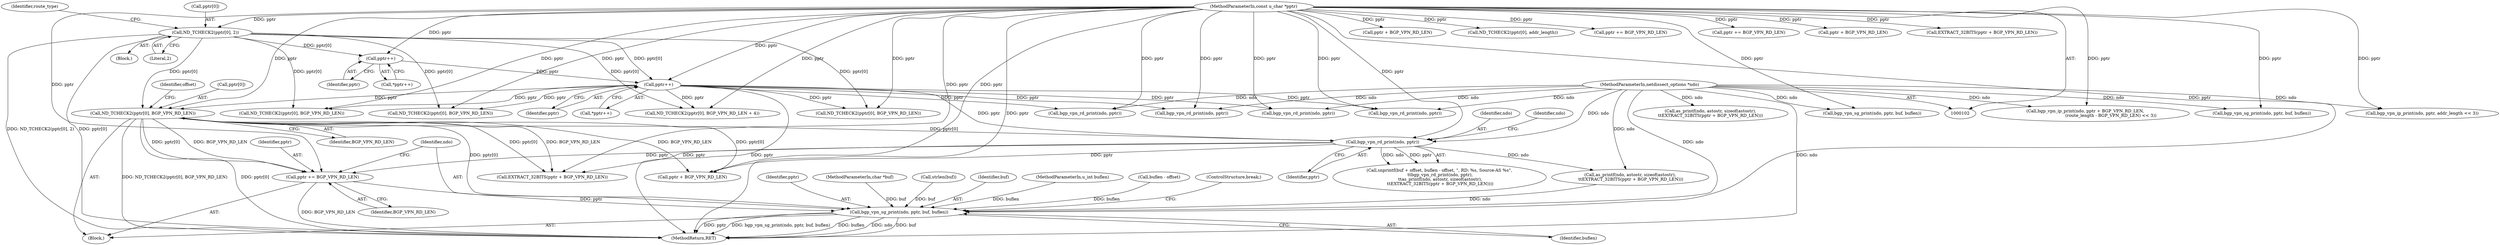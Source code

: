 digraph "0_tcpdump_d515b4b4a300479cdf1a6e0d1bb95bc1f9fee514@pointer" {
"1000327" [label="(Call,pptr += BGP_VPN_RD_LEN)"];
"1000298" [label="(Call,ND_TCHECK2(pptr[0], BGP_VPN_RD_LEN))"];
"1000113" [label="(Call,ND_TCHECK2(pptr[0], 2))"];
"1000104" [label="(MethodParameterIn,const u_char *pptr)"];
"1000126" [label="(Call,pptr++)"];
"1000121" [label="(Call,pptr++)"];
"1000315" [label="(Call,bgp_vpn_rd_print(ndo, pptr))"];
"1000103" [label="(MethodParameterIn,netdissect_options *ndo)"];
"1000330" [label="(Call,bgp_vpn_sg_print(ndo, pptr, buf, buflen))"];
"1000140" [label="(Block,)"];
"1000106" [label="(MethodParameterIn,u_int buflen)"];
"1000316" [label="(Identifier,ndo)"];
"1000311" [label="(Call,buflen - offset)"];
"1000328" [label="(Identifier,pptr)"];
"1000164" [label="(Call,pptr + BGP_VPN_RD_LEN)"];
"1000122" [label="(Identifier,pptr)"];
"1000242" [label="(Call,ND_TCHECK2(pptr[0], addr_length))"];
"1000323" [label="(Call,EXTRACT_32BITS(pptr + BGP_VPN_RD_LEN))"];
"1000232" [label="(Call,bgp_vpn_sg_print(ndo, pptr, buf, buflen))"];
"1000299" [label="(Call,pptr[0])"];
"1000113" [label="(Call,ND_TCHECK2(pptr[0], 2))"];
"1000174" [label="(Call,ND_TCHECK2(pptr[0], BGP_VPN_RD_LEN + 4))"];
"1000114" [label="(Call,pptr[0])"];
"1000227" [label="(Call,pptr += BGP_VPN_RD_LEN)"];
"1000329" [label="(Identifier,BGP_VPN_RD_LEN)"];
"1000332" [label="(Identifier,pptr)"];
"1000307" [label="(Call,snprintf(buf + offset, buflen - offset, \", RD: %s, Source-AS %s\",\n \t\tbgp_vpn_rd_print(ndo, pptr),\n \t\tas_printf(ndo, astostr, sizeof(astostr),\n \t\tEXTRACT_32BITS(pptr + BGP_VPN_RD_LEN))))"];
"1000318" [label="(Call,as_printf(ndo, astostr, sizeof(astostr),\n \t\tEXTRACT_32BITS(pptr + BGP_VPN_RD_LEN)))"];
"1000126" [label="(Call,pptr++)"];
"1000347" [label="(MethodReturn,RET)"];
"1000324" [label="(Call,pptr + BGP_VPN_RD_LEN)"];
"1000284" [label="(Call,bgp_vpn_rd_print(ndo, pptr))"];
"1000319" [label="(Identifier,ndo)"];
"1000327" [label="(Call,pptr += BGP_VPN_RD_LEN)"];
"1000125" [label="(Call,*pptr++)"];
"1000207" [label="(Call,ND_TCHECK2(pptr[0], BGP_VPN_RD_LEN))"];
"1000107" [label="(Block,)"];
"1000224" [label="(Call,bgp_vpn_rd_print(ndo, pptr))"];
"1000103" [label="(MethodParameterIn,netdissect_options *ndo)"];
"1000315" [label="(Call,bgp_vpn_rd_print(ndo, pptr))"];
"1000335" [label="(ControlStructure,break;)"];
"1000193" [label="(Call,bgp_vpn_rd_print(ndo, pptr))"];
"1000287" [label="(Call,pptr += BGP_VPN_RD_LEN)"];
"1000331" [label="(Identifier,ndo)"];
"1000330" [label="(Call,bgp_vpn_sg_print(ndo, pptr, buf, buflen))"];
"1000267" [label="(Call,ND_TCHECK2(pptr[0], BGP_VPN_RD_LEN))"];
"1000334" [label="(Identifier,buflen)"];
"1000162" [label="(Call,bgp_vpn_ip_print(ndo, pptr + BGP_VPN_RD_LEN,\n                                      (route_length - BGP_VPN_RD_LEN) << 3))"];
"1000304" [label="(Identifier,offset)"];
"1000121" [label="(Call,pptr++)"];
"1000302" [label="(Identifier,BGP_VPN_RD_LEN)"];
"1000202" [label="(Call,pptr + BGP_VPN_RD_LEN)"];
"1000142" [label="(Call,ND_TCHECK2(pptr[0], BGP_VPN_RD_LEN))"];
"1000105" [label="(MethodParameterIn,char *buf)"];
"1000104" [label="(MethodParameterIn,const u_char *pptr)"];
"1000305" [label="(Call,strlen(buf))"];
"1000201" [label="(Call,EXTRACT_32BITS(pptr + BGP_VPN_RD_LEN))"];
"1000259" [label="(Call,bgp_vpn_ip_print(ndo, pptr, addr_length << 3))"];
"1000196" [label="(Call,as_printf(ndo, astostr, sizeof(astostr),\n\t\tEXTRACT_32BITS(pptr + BGP_VPN_RD_LEN)))"];
"1000127" [label="(Identifier,pptr)"];
"1000317" [label="(Identifier,pptr)"];
"1000159" [label="(Call,bgp_vpn_rd_print(ndo, pptr))"];
"1000117" [label="(Literal,2)"];
"1000120" [label="(Call,*pptr++)"];
"1000333" [label="(Identifier,buf)"];
"1000298" [label="(Call,ND_TCHECK2(pptr[0], BGP_VPN_RD_LEN))"];
"1000119" [label="(Identifier,route_type)"];
"1000290" [label="(Call,bgp_vpn_sg_print(ndo, pptr, buf, buflen))"];
"1000327" -> "1000140"  [label="AST: "];
"1000327" -> "1000329"  [label="CFG: "];
"1000328" -> "1000327"  [label="AST: "];
"1000329" -> "1000327"  [label="AST: "];
"1000331" -> "1000327"  [label="CFG: "];
"1000327" -> "1000347"  [label="DDG: BGP_VPN_RD_LEN"];
"1000298" -> "1000327"  [label="DDG: BGP_VPN_RD_LEN"];
"1000298" -> "1000327"  [label="DDG: pptr[0]"];
"1000104" -> "1000327"  [label="DDG: pptr"];
"1000315" -> "1000327"  [label="DDG: pptr"];
"1000327" -> "1000330"  [label="DDG: pptr"];
"1000298" -> "1000140"  [label="AST: "];
"1000298" -> "1000302"  [label="CFG: "];
"1000299" -> "1000298"  [label="AST: "];
"1000302" -> "1000298"  [label="AST: "];
"1000304" -> "1000298"  [label="CFG: "];
"1000298" -> "1000347"  [label="DDG: ND_TCHECK2(pptr[0], BGP_VPN_RD_LEN)"];
"1000298" -> "1000347"  [label="DDG: pptr[0]"];
"1000113" -> "1000298"  [label="DDG: pptr[0]"];
"1000126" -> "1000298"  [label="DDG: pptr"];
"1000104" -> "1000298"  [label="DDG: pptr"];
"1000298" -> "1000315"  [label="DDG: pptr[0]"];
"1000298" -> "1000323"  [label="DDG: pptr[0]"];
"1000298" -> "1000323"  [label="DDG: BGP_VPN_RD_LEN"];
"1000298" -> "1000324"  [label="DDG: pptr[0]"];
"1000298" -> "1000324"  [label="DDG: BGP_VPN_RD_LEN"];
"1000298" -> "1000330"  [label="DDG: pptr[0]"];
"1000113" -> "1000107"  [label="AST: "];
"1000113" -> "1000117"  [label="CFG: "];
"1000114" -> "1000113"  [label="AST: "];
"1000117" -> "1000113"  [label="AST: "];
"1000119" -> "1000113"  [label="CFG: "];
"1000113" -> "1000347"  [label="DDG: pptr[0]"];
"1000113" -> "1000347"  [label="DDG: ND_TCHECK2(pptr[0], 2)"];
"1000104" -> "1000113"  [label="DDG: pptr"];
"1000113" -> "1000121"  [label="DDG: pptr[0]"];
"1000113" -> "1000126"  [label="DDG: pptr[0]"];
"1000113" -> "1000142"  [label="DDG: pptr[0]"];
"1000113" -> "1000174"  [label="DDG: pptr[0]"];
"1000113" -> "1000207"  [label="DDG: pptr[0]"];
"1000113" -> "1000267"  [label="DDG: pptr[0]"];
"1000104" -> "1000102"  [label="AST: "];
"1000104" -> "1000347"  [label="DDG: pptr"];
"1000104" -> "1000121"  [label="DDG: pptr"];
"1000104" -> "1000126"  [label="DDG: pptr"];
"1000104" -> "1000142"  [label="DDG: pptr"];
"1000104" -> "1000159"  [label="DDG: pptr"];
"1000104" -> "1000162"  [label="DDG: pptr"];
"1000104" -> "1000164"  [label="DDG: pptr"];
"1000104" -> "1000174"  [label="DDG: pptr"];
"1000104" -> "1000193"  [label="DDG: pptr"];
"1000104" -> "1000201"  [label="DDG: pptr"];
"1000104" -> "1000202"  [label="DDG: pptr"];
"1000104" -> "1000207"  [label="DDG: pptr"];
"1000104" -> "1000224"  [label="DDG: pptr"];
"1000104" -> "1000227"  [label="DDG: pptr"];
"1000104" -> "1000232"  [label="DDG: pptr"];
"1000104" -> "1000242"  [label="DDG: pptr"];
"1000104" -> "1000259"  [label="DDG: pptr"];
"1000104" -> "1000267"  [label="DDG: pptr"];
"1000104" -> "1000284"  [label="DDG: pptr"];
"1000104" -> "1000287"  [label="DDG: pptr"];
"1000104" -> "1000290"  [label="DDG: pptr"];
"1000104" -> "1000315"  [label="DDG: pptr"];
"1000104" -> "1000323"  [label="DDG: pptr"];
"1000104" -> "1000324"  [label="DDG: pptr"];
"1000104" -> "1000330"  [label="DDG: pptr"];
"1000126" -> "1000125"  [label="AST: "];
"1000126" -> "1000127"  [label="CFG: "];
"1000127" -> "1000126"  [label="AST: "];
"1000125" -> "1000126"  [label="CFG: "];
"1000126" -> "1000347"  [label="DDG: pptr"];
"1000121" -> "1000126"  [label="DDG: pptr"];
"1000126" -> "1000142"  [label="DDG: pptr"];
"1000126" -> "1000159"  [label="DDG: pptr"];
"1000126" -> "1000174"  [label="DDG: pptr"];
"1000126" -> "1000193"  [label="DDG: pptr"];
"1000126" -> "1000207"  [label="DDG: pptr"];
"1000126" -> "1000224"  [label="DDG: pptr"];
"1000126" -> "1000267"  [label="DDG: pptr"];
"1000126" -> "1000284"  [label="DDG: pptr"];
"1000126" -> "1000315"  [label="DDG: pptr"];
"1000121" -> "1000120"  [label="AST: "];
"1000121" -> "1000122"  [label="CFG: "];
"1000122" -> "1000121"  [label="AST: "];
"1000120" -> "1000121"  [label="CFG: "];
"1000315" -> "1000307"  [label="AST: "];
"1000315" -> "1000317"  [label="CFG: "];
"1000316" -> "1000315"  [label="AST: "];
"1000317" -> "1000315"  [label="AST: "];
"1000319" -> "1000315"  [label="CFG: "];
"1000315" -> "1000307"  [label="DDG: ndo"];
"1000315" -> "1000307"  [label="DDG: pptr"];
"1000103" -> "1000315"  [label="DDG: ndo"];
"1000315" -> "1000318"  [label="DDG: ndo"];
"1000315" -> "1000323"  [label="DDG: pptr"];
"1000315" -> "1000324"  [label="DDG: pptr"];
"1000103" -> "1000102"  [label="AST: "];
"1000103" -> "1000347"  [label="DDG: ndo"];
"1000103" -> "1000159"  [label="DDG: ndo"];
"1000103" -> "1000162"  [label="DDG: ndo"];
"1000103" -> "1000193"  [label="DDG: ndo"];
"1000103" -> "1000196"  [label="DDG: ndo"];
"1000103" -> "1000224"  [label="DDG: ndo"];
"1000103" -> "1000232"  [label="DDG: ndo"];
"1000103" -> "1000259"  [label="DDG: ndo"];
"1000103" -> "1000284"  [label="DDG: ndo"];
"1000103" -> "1000290"  [label="DDG: ndo"];
"1000103" -> "1000318"  [label="DDG: ndo"];
"1000103" -> "1000330"  [label="DDG: ndo"];
"1000330" -> "1000140"  [label="AST: "];
"1000330" -> "1000334"  [label="CFG: "];
"1000331" -> "1000330"  [label="AST: "];
"1000332" -> "1000330"  [label="AST: "];
"1000333" -> "1000330"  [label="AST: "];
"1000334" -> "1000330"  [label="AST: "];
"1000335" -> "1000330"  [label="CFG: "];
"1000330" -> "1000347"  [label="DDG: buflen"];
"1000330" -> "1000347"  [label="DDG: ndo"];
"1000330" -> "1000347"  [label="DDG: buf"];
"1000330" -> "1000347"  [label="DDG: pptr"];
"1000330" -> "1000347"  [label="DDG: bgp_vpn_sg_print(ndo, pptr, buf, buflen)"];
"1000318" -> "1000330"  [label="DDG: ndo"];
"1000105" -> "1000330"  [label="DDG: buf"];
"1000305" -> "1000330"  [label="DDG: buf"];
"1000311" -> "1000330"  [label="DDG: buflen"];
"1000106" -> "1000330"  [label="DDG: buflen"];
}

